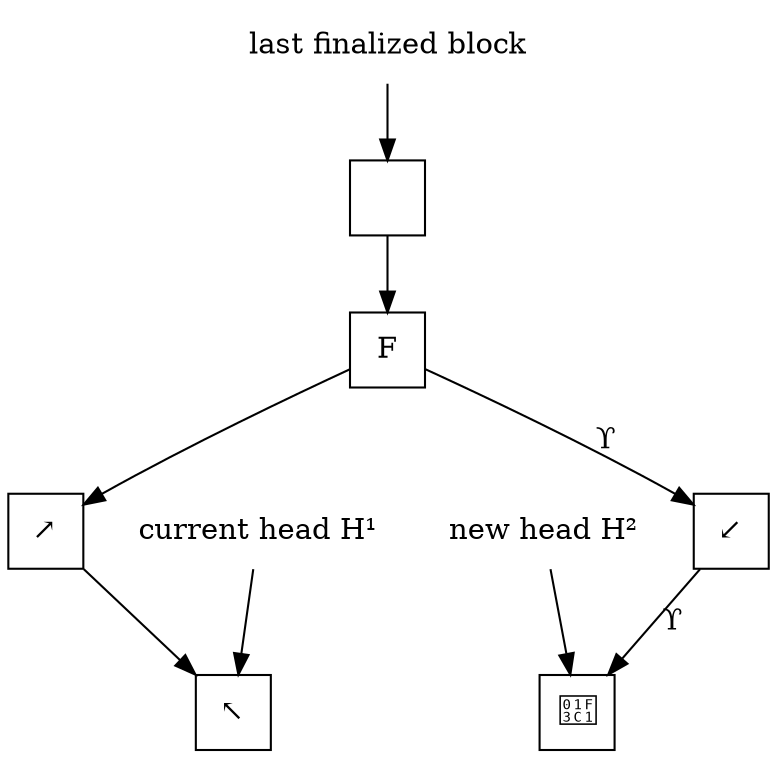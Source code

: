 digraph D {
    node [shape=square,label=""]
    curhead [shape=none,label="current head H¹"]
    newhead [shape=none,label="new head H²"]
    curhead -> f
    newhead -> i
    f [label="↖"]
    e [label="↗"]
    
    d [label="F"]
    
    a [shape="none",label="last finalized block"]
    a -> c -> d -> e -> f
    g [label="↙"]
    i [label="🏁"]
    d -> g [label="ϒ"]
    g -> i [label="ϒ"]
    
}
